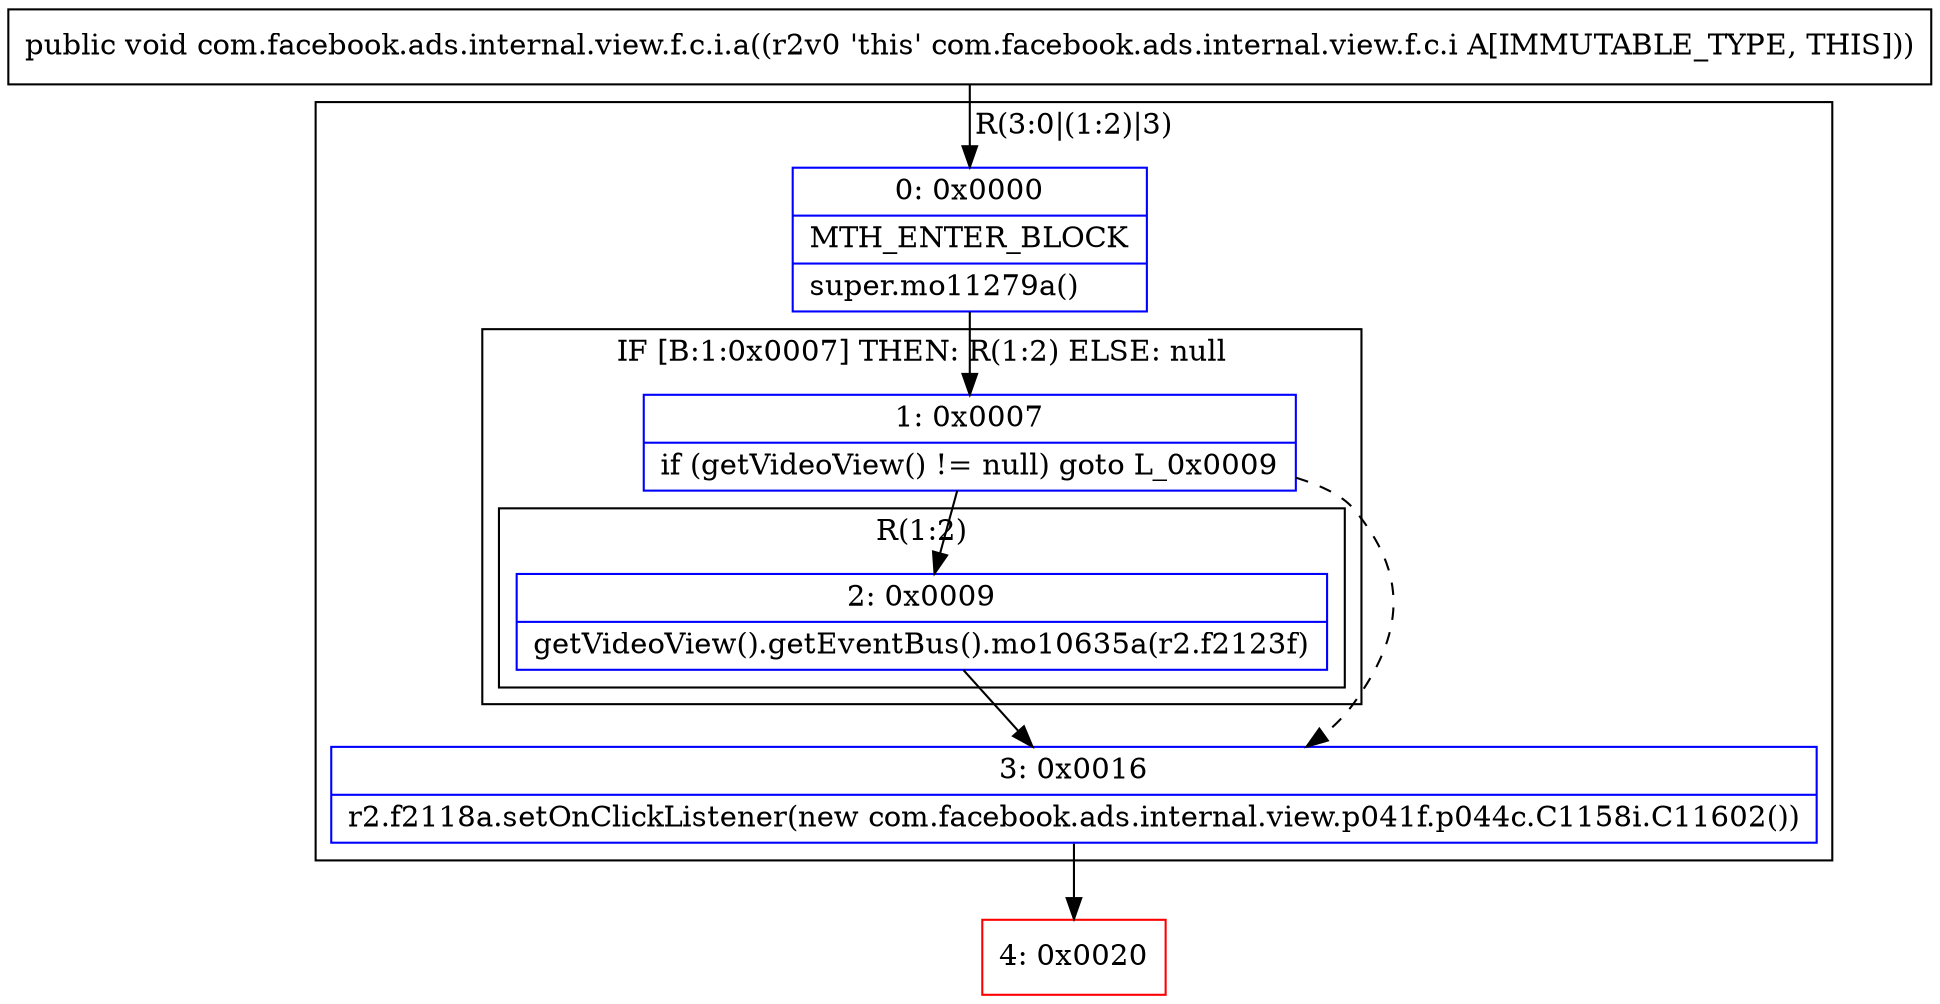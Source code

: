 digraph "CFG forcom.facebook.ads.internal.view.f.c.i.a()V" {
subgraph cluster_Region_907046070 {
label = "R(3:0|(1:2)|3)";
node [shape=record,color=blue];
Node_0 [shape=record,label="{0\:\ 0x0000|MTH_ENTER_BLOCK\l|super.mo11279a()\l}"];
subgraph cluster_IfRegion_232617468 {
label = "IF [B:1:0x0007] THEN: R(1:2) ELSE: null";
node [shape=record,color=blue];
Node_1 [shape=record,label="{1\:\ 0x0007|if (getVideoView() != null) goto L_0x0009\l}"];
subgraph cluster_Region_1590586628 {
label = "R(1:2)";
node [shape=record,color=blue];
Node_2 [shape=record,label="{2\:\ 0x0009|getVideoView().getEventBus().mo10635a(r2.f2123f)\l}"];
}
}
Node_3 [shape=record,label="{3\:\ 0x0016|r2.f2118a.setOnClickListener(new com.facebook.ads.internal.view.p041f.p044c.C1158i.C11602())\l}"];
}
Node_4 [shape=record,color=red,label="{4\:\ 0x0020}"];
MethodNode[shape=record,label="{public void com.facebook.ads.internal.view.f.c.i.a((r2v0 'this' com.facebook.ads.internal.view.f.c.i A[IMMUTABLE_TYPE, THIS])) }"];
MethodNode -> Node_0;
Node_0 -> Node_1;
Node_1 -> Node_2;
Node_1 -> Node_3[style=dashed];
Node_2 -> Node_3;
Node_3 -> Node_4;
}

